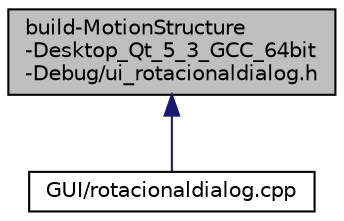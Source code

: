 digraph "build-MotionStructure-Desktop_Qt_5_3_GCC_64bit-Debug/ui_rotacionaldialog.h"
{
  edge [fontname="Helvetica",fontsize="10",labelfontname="Helvetica",labelfontsize="10"];
  node [fontname="Helvetica",fontsize="10",shape=record];
  Node1 [label="build-MotionStructure\l-Desktop_Qt_5_3_GCC_64bit\l-Debug/ui_rotacionaldialog.h",height=0.2,width=0.4,color="black", fillcolor="grey75", style="filled" fontcolor="black"];
  Node1 -> Node2 [dir="back",color="midnightblue",fontsize="10",style="solid"];
  Node2 [label="GUI/rotacionaldialog.cpp",height=0.2,width=0.4,color="black", fillcolor="white", style="filled",URL="$rotacionaldialog_8cpp.html"];
}
